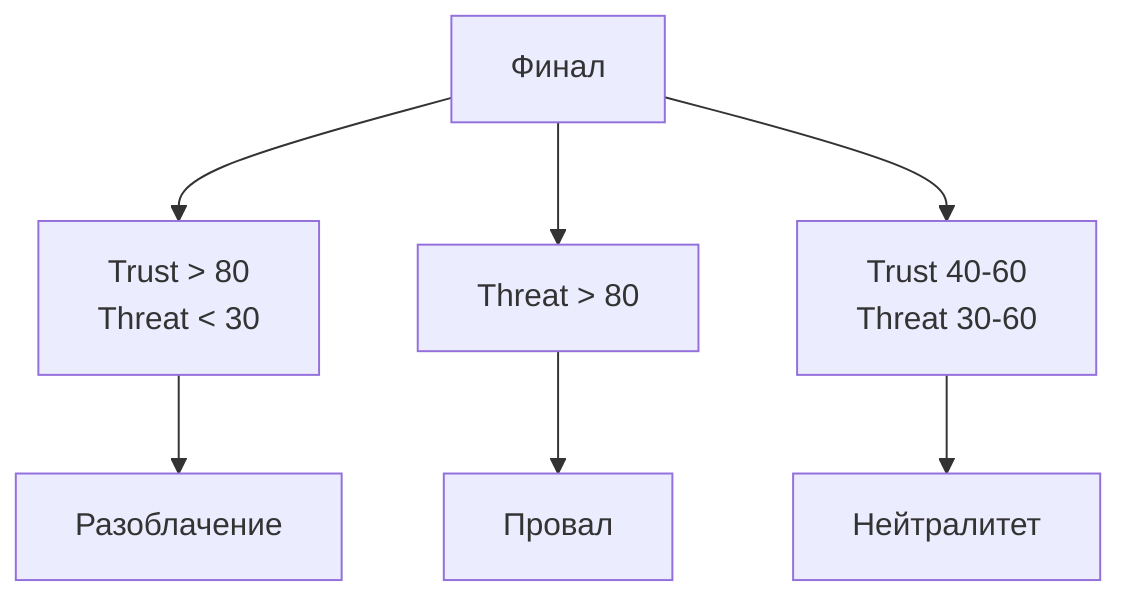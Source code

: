 %% Возможные концовки
%% Варианты финала: разоблачение, провал, нейтралитет на основе trust/threat.
graph TD
    A[Финал] --> B[Trust > 80<br>Threat < 30]
    A --> C[Threat > 80]
    A --> D[Trust 40-60<br>Threat 30-60]
    B --> E[Разоблачение]
    C --> F[Провал]
    D --> G[Нейтралитет]